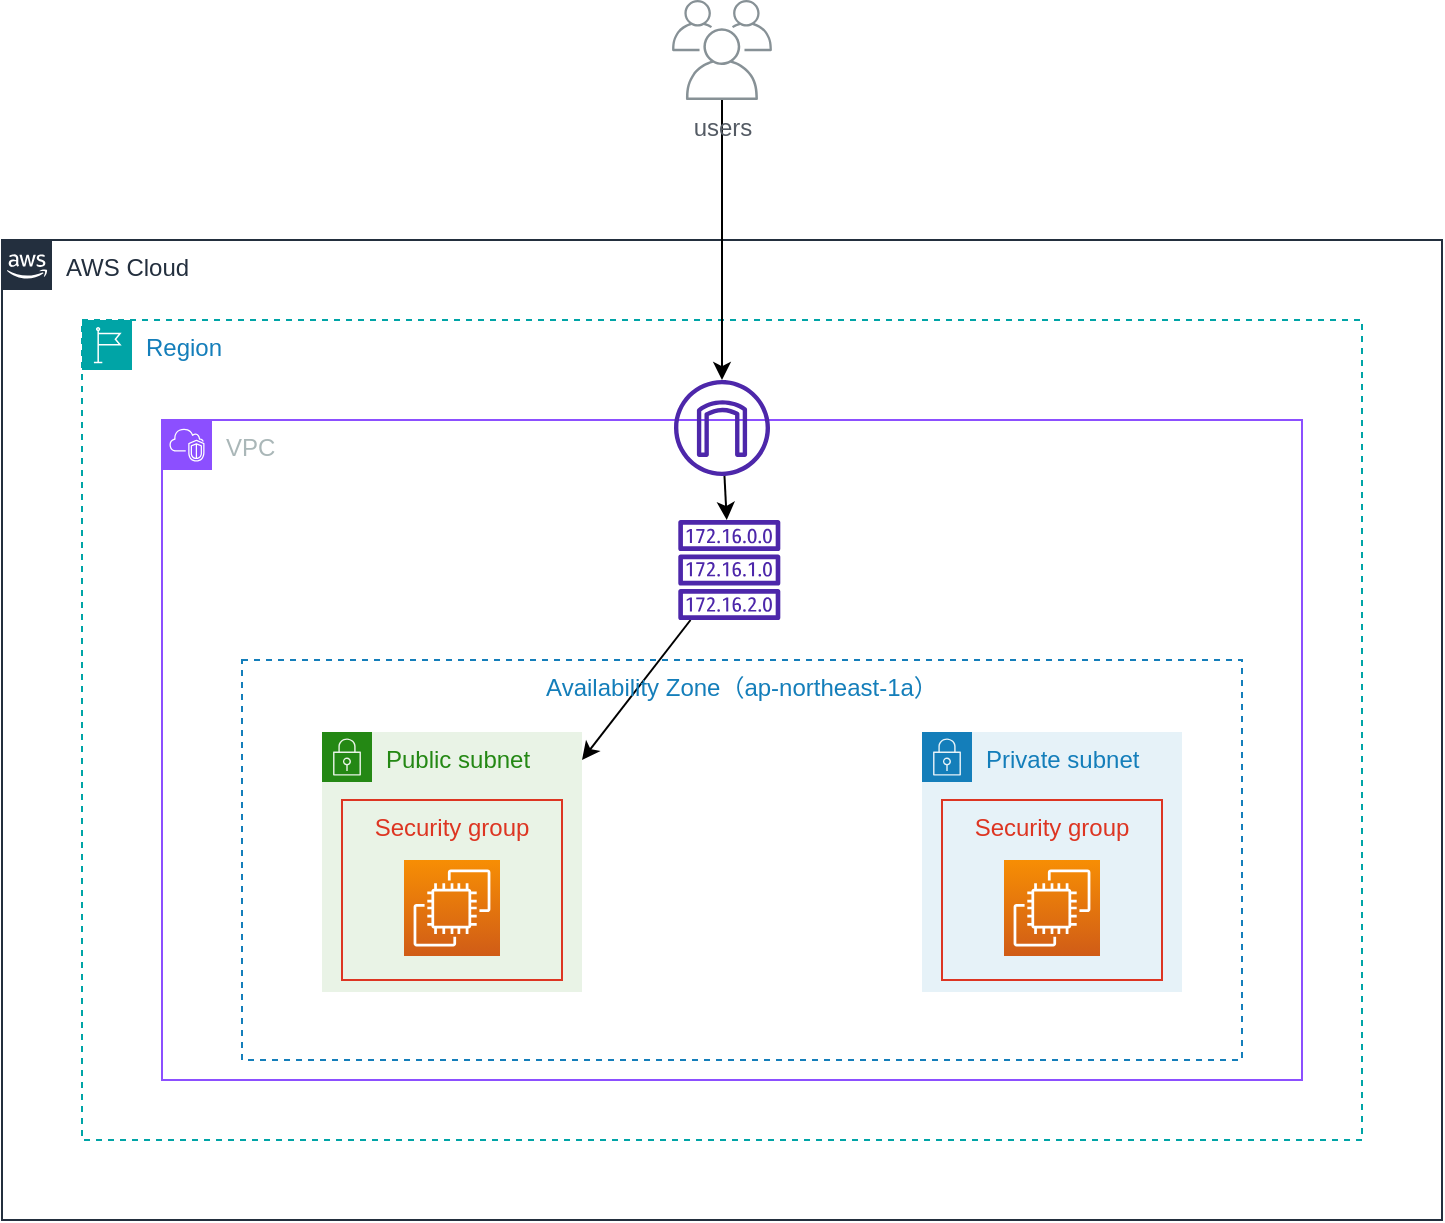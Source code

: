 <mxfile>
    <diagram name="Page-1" id="QWekq_KpHwstblBjVCmk">
        <mxGraphModel dx="681" dy="366" grid="1" gridSize="10" guides="1" tooltips="1" connect="1" arrows="1" fold="1" page="1" pageScale="1" pageWidth="850" pageHeight="1100" math="0" shadow="0">
            <root>
                <mxCell id="0"/>
                <mxCell id="1" parent="0"/>
                <mxCell id="G1l0p_u_Vvcv3VKoYz0J-1" value="AWS Cloud" style="points=[[0,0],[0.25,0],[0.5,0],[0.75,0],[1,0],[1,0.25],[1,0.5],[1,0.75],[1,1],[0.75,1],[0.5,1],[0.25,1],[0,1],[0,0.75],[0,0.5],[0,0.25]];outlineConnect=0;gradientColor=none;html=1;whiteSpace=wrap;fontSize=12;fontStyle=0;container=1;pointerEvents=0;collapsible=0;recursiveResize=0;shape=mxgraph.aws4.group;grIcon=mxgraph.aws4.group_aws_cloud_alt;strokeColor=#232F3E;fillColor=none;verticalAlign=top;align=left;spacingLeft=30;fontColor=#232F3E;dashed=0;" parent="1" vertex="1">
                    <mxGeometry x="80" y="160" width="720" height="490" as="geometry"/>
                </mxCell>
                <mxCell id="hZko81uzGm6OI2TYv_ht-4" value="Region" style="points=[[0,0],[0.25,0],[0.5,0],[0.75,0],[1,0],[1,0.25],[1,0.5],[1,0.75],[1,1],[0.75,1],[0.5,1],[0.25,1],[0,1],[0,0.75],[0,0.5],[0,0.25]];outlineConnect=0;gradientColor=none;html=1;whiteSpace=wrap;fontSize=12;fontStyle=0;container=1;pointerEvents=0;collapsible=0;recursiveResize=0;shape=mxgraph.aws4.group;grIcon=mxgraph.aws4.group_region;strokeColor=#00A4A6;fillColor=none;verticalAlign=top;align=left;spacingLeft=30;fontColor=#147EBA;dashed=1;" parent="G1l0p_u_Vvcv3VKoYz0J-1" vertex="1">
                    <mxGeometry x="40" y="40" width="640" height="410" as="geometry"/>
                </mxCell>
                <mxCell id="hZko81uzGm6OI2TYv_ht-2" value="VPC" style="points=[[0,0],[0.25,0],[0.5,0],[0.75,0],[1,0],[1,0.25],[1,0.5],[1,0.75],[1,1],[0.75,1],[0.5,1],[0.25,1],[0,1],[0,0.75],[0,0.5],[0,0.25]];outlineConnect=0;gradientColor=none;html=1;whiteSpace=wrap;fontSize=12;fontStyle=0;container=1;pointerEvents=0;collapsible=0;recursiveResize=0;shape=mxgraph.aws4.group;grIcon=mxgraph.aws4.group_vpc2;strokeColor=#8C4FFF;fillColor=none;verticalAlign=top;align=left;spacingLeft=30;fontColor=#AAB7B8;dashed=0;" parent="hZko81uzGm6OI2TYv_ht-4" vertex="1">
                    <mxGeometry x="40" y="50" width="570" height="330" as="geometry"/>
                </mxCell>
                <mxCell id="20" style="edgeStyle=none;html=1;entryX=0.34;entryY=0.25;entryDx=0;entryDy=0;entryPerimeter=0;" parent="hZko81uzGm6OI2TYv_ht-2" source="7" target="14" edge="1">
                    <mxGeometry relative="1" as="geometry"/>
                </mxCell>
                <mxCell id="7" value="" style="sketch=0;outlineConnect=0;fontColor=#232F3E;gradientColor=none;fillColor=#4D27AA;strokeColor=none;dashed=0;verticalLabelPosition=bottom;verticalAlign=top;align=center;html=1;fontSize=12;fontStyle=0;aspect=fixed;pointerEvents=1;shape=mxgraph.aws4.route_table;" parent="hZko81uzGm6OI2TYv_ht-2" vertex="1">
                    <mxGeometry x="258" y="50" width="51.31" height="50" as="geometry"/>
                </mxCell>
                <mxCell id="9" value="Public subnet" style="points=[[0,0],[0.25,0],[0.5,0],[0.75,0],[1,0],[1,0.25],[1,0.5],[1,0.75],[1,1],[0.75,1],[0.5,1],[0.25,1],[0,1],[0,0.75],[0,0.5],[0,0.25]];outlineConnect=0;gradientColor=none;html=1;whiteSpace=wrap;fontSize=12;fontStyle=0;container=1;pointerEvents=0;collapsible=0;recursiveResize=0;shape=mxgraph.aws4.group;grIcon=mxgraph.aws4.group_security_group;grStroke=0;strokeColor=#248814;fillColor=#E9F3E6;verticalAlign=top;align=left;spacingLeft=30;fontColor=#248814;dashed=0;" parent="hZko81uzGm6OI2TYv_ht-2" vertex="1">
                    <mxGeometry x="80" y="156" width="130" height="130" as="geometry"/>
                </mxCell>
                <mxCell id="11" value="Private subnet" style="points=[[0,0],[0.25,0],[0.5,0],[0.75,0],[1,0],[1,0.25],[1,0.5],[1,0.75],[1,1],[0.75,1],[0.5,1],[0.25,1],[0,1],[0,0.75],[0,0.5],[0,0.25]];outlineConnect=0;gradientColor=none;html=1;whiteSpace=wrap;fontSize=12;fontStyle=0;container=1;pointerEvents=0;collapsible=0;recursiveResize=0;shape=mxgraph.aws4.group;grIcon=mxgraph.aws4.group_security_group;grStroke=0;strokeColor=#147EBA;fillColor=#E6F2F8;verticalAlign=top;align=left;spacingLeft=30;fontColor=#147EBA;dashed=0;" parent="hZko81uzGm6OI2TYv_ht-2" vertex="1">
                    <mxGeometry x="380" y="156" width="130" height="130" as="geometry"/>
                </mxCell>
                <mxCell id="14" value="Availability Zone（ap-northeast-1a）" style="fillColor=none;strokeColor=#147EBA;dashed=1;verticalAlign=top;fontStyle=0;fontColor=#147EBA;" parent="hZko81uzGm6OI2TYv_ht-2" vertex="1">
                    <mxGeometry x="40" y="120" width="500" height="200" as="geometry"/>
                </mxCell>
                <mxCell id="21" value="" style="sketch=0;points=[[0,0,0],[0.25,0,0],[0.5,0,0],[0.75,0,0],[1,0,0],[0,1,0],[0.25,1,0],[0.5,1,0],[0.75,1,0],[1,1,0],[0,0.25,0],[0,0.5,0],[0,0.75,0],[1,0.25,0],[1,0.5,0],[1,0.75,0]];outlineConnect=0;fontColor=#232F3E;gradientColor=#F78E04;gradientDirection=north;fillColor=#D05C17;strokeColor=#ffffff;dashed=0;verticalLabelPosition=bottom;verticalAlign=top;align=center;html=1;fontSize=12;fontStyle=0;aspect=fixed;shape=mxgraph.aws4.resourceIcon;resIcon=mxgraph.aws4.ec2;" parent="hZko81uzGm6OI2TYv_ht-2" vertex="1">
                    <mxGeometry x="421" y="220" width="48" height="48" as="geometry"/>
                </mxCell>
                <mxCell id="23" value="Security group" style="fillColor=none;strokeColor=#DD3522;verticalAlign=top;fontStyle=0;fontColor=#DD3522;" vertex="1" parent="hZko81uzGm6OI2TYv_ht-2">
                    <mxGeometry x="90" y="190" width="110" height="90" as="geometry"/>
                </mxCell>
                <mxCell id="24" value="Security group" style="fillColor=none;strokeColor=#DD3522;verticalAlign=top;fontStyle=0;fontColor=#DD3522;" vertex="1" parent="hZko81uzGm6OI2TYv_ht-2">
                    <mxGeometry x="390" y="190" width="110" height="90" as="geometry"/>
                </mxCell>
                <mxCell id="25" value="" style="sketch=0;points=[[0,0,0],[0.25,0,0],[0.5,0,0],[0.75,0,0],[1,0,0],[0,1,0],[0.25,1,0],[0.5,1,0],[0.75,1,0],[1,1,0],[0,0.25,0],[0,0.5,0],[0,0.75,0],[1,0.25,0],[1,0.5,0],[1,0.75,0]];outlineConnect=0;fontColor=#232F3E;gradientColor=#F78E04;gradientDirection=north;fillColor=#D05C17;strokeColor=#ffffff;dashed=0;verticalLabelPosition=bottom;verticalAlign=top;align=center;html=1;fontSize=12;fontStyle=0;aspect=fixed;shape=mxgraph.aws4.resourceIcon;resIcon=mxgraph.aws4.ec2;" vertex="1" parent="hZko81uzGm6OI2TYv_ht-2">
                    <mxGeometry x="121" y="220" width="48" height="48" as="geometry"/>
                </mxCell>
                <mxCell id="17" value="" style="edgeStyle=none;html=1;" parent="hZko81uzGm6OI2TYv_ht-4" source="6" target="7" edge="1">
                    <mxGeometry relative="1" as="geometry"/>
                </mxCell>
                <mxCell id="6" value="" style="sketch=0;outlineConnect=0;fontColor=#232F3E;gradientColor=none;fillColor=#4D27AA;strokeColor=none;dashed=0;verticalLabelPosition=bottom;verticalAlign=top;align=center;html=1;fontSize=12;fontStyle=0;aspect=fixed;pointerEvents=1;shape=mxgraph.aws4.internet_gateway;" parent="hZko81uzGm6OI2TYv_ht-4" vertex="1">
                    <mxGeometry x="296" y="30" width="48" height="48" as="geometry"/>
                </mxCell>
                <mxCell id="16" style="edgeStyle=none;html=1;" parent="1" source="15" target="6" edge="1">
                    <mxGeometry relative="1" as="geometry"/>
                </mxCell>
                <mxCell id="15" value="users" style="sketch=0;outlineConnect=0;gradientColor=none;fontColor=#545B64;strokeColor=none;fillColor=#879196;dashed=0;verticalLabelPosition=bottom;verticalAlign=top;align=center;html=1;fontSize=12;fontStyle=0;aspect=fixed;shape=mxgraph.aws4.illustration_users;pointerEvents=1" parent="1" vertex="1">
                    <mxGeometry x="415" y="40" width="50" height="50" as="geometry"/>
                </mxCell>
            </root>
        </mxGraphModel>
    </diagram>
</mxfile>
